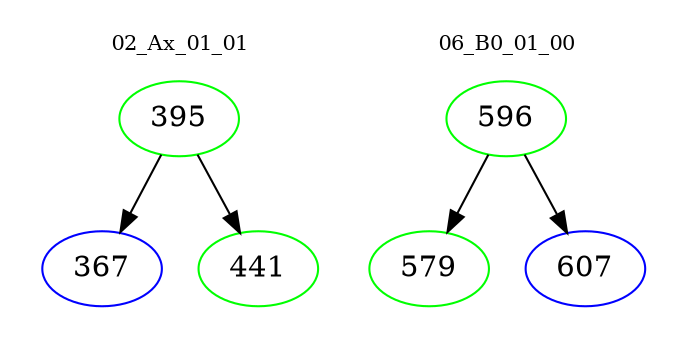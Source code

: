 digraph{
subgraph cluster_0 {
color = white
label = "02_Ax_01_01";
fontsize=10;
T0_395 [label="395", color="green"]
T0_395 -> T0_367 [color="black"]
T0_367 [label="367", color="blue"]
T0_395 -> T0_441 [color="black"]
T0_441 [label="441", color="green"]
}
subgraph cluster_1 {
color = white
label = "06_B0_01_00";
fontsize=10;
T1_596 [label="596", color="green"]
T1_596 -> T1_579 [color="black"]
T1_579 [label="579", color="green"]
T1_596 -> T1_607 [color="black"]
T1_607 [label="607", color="blue"]
}
}
